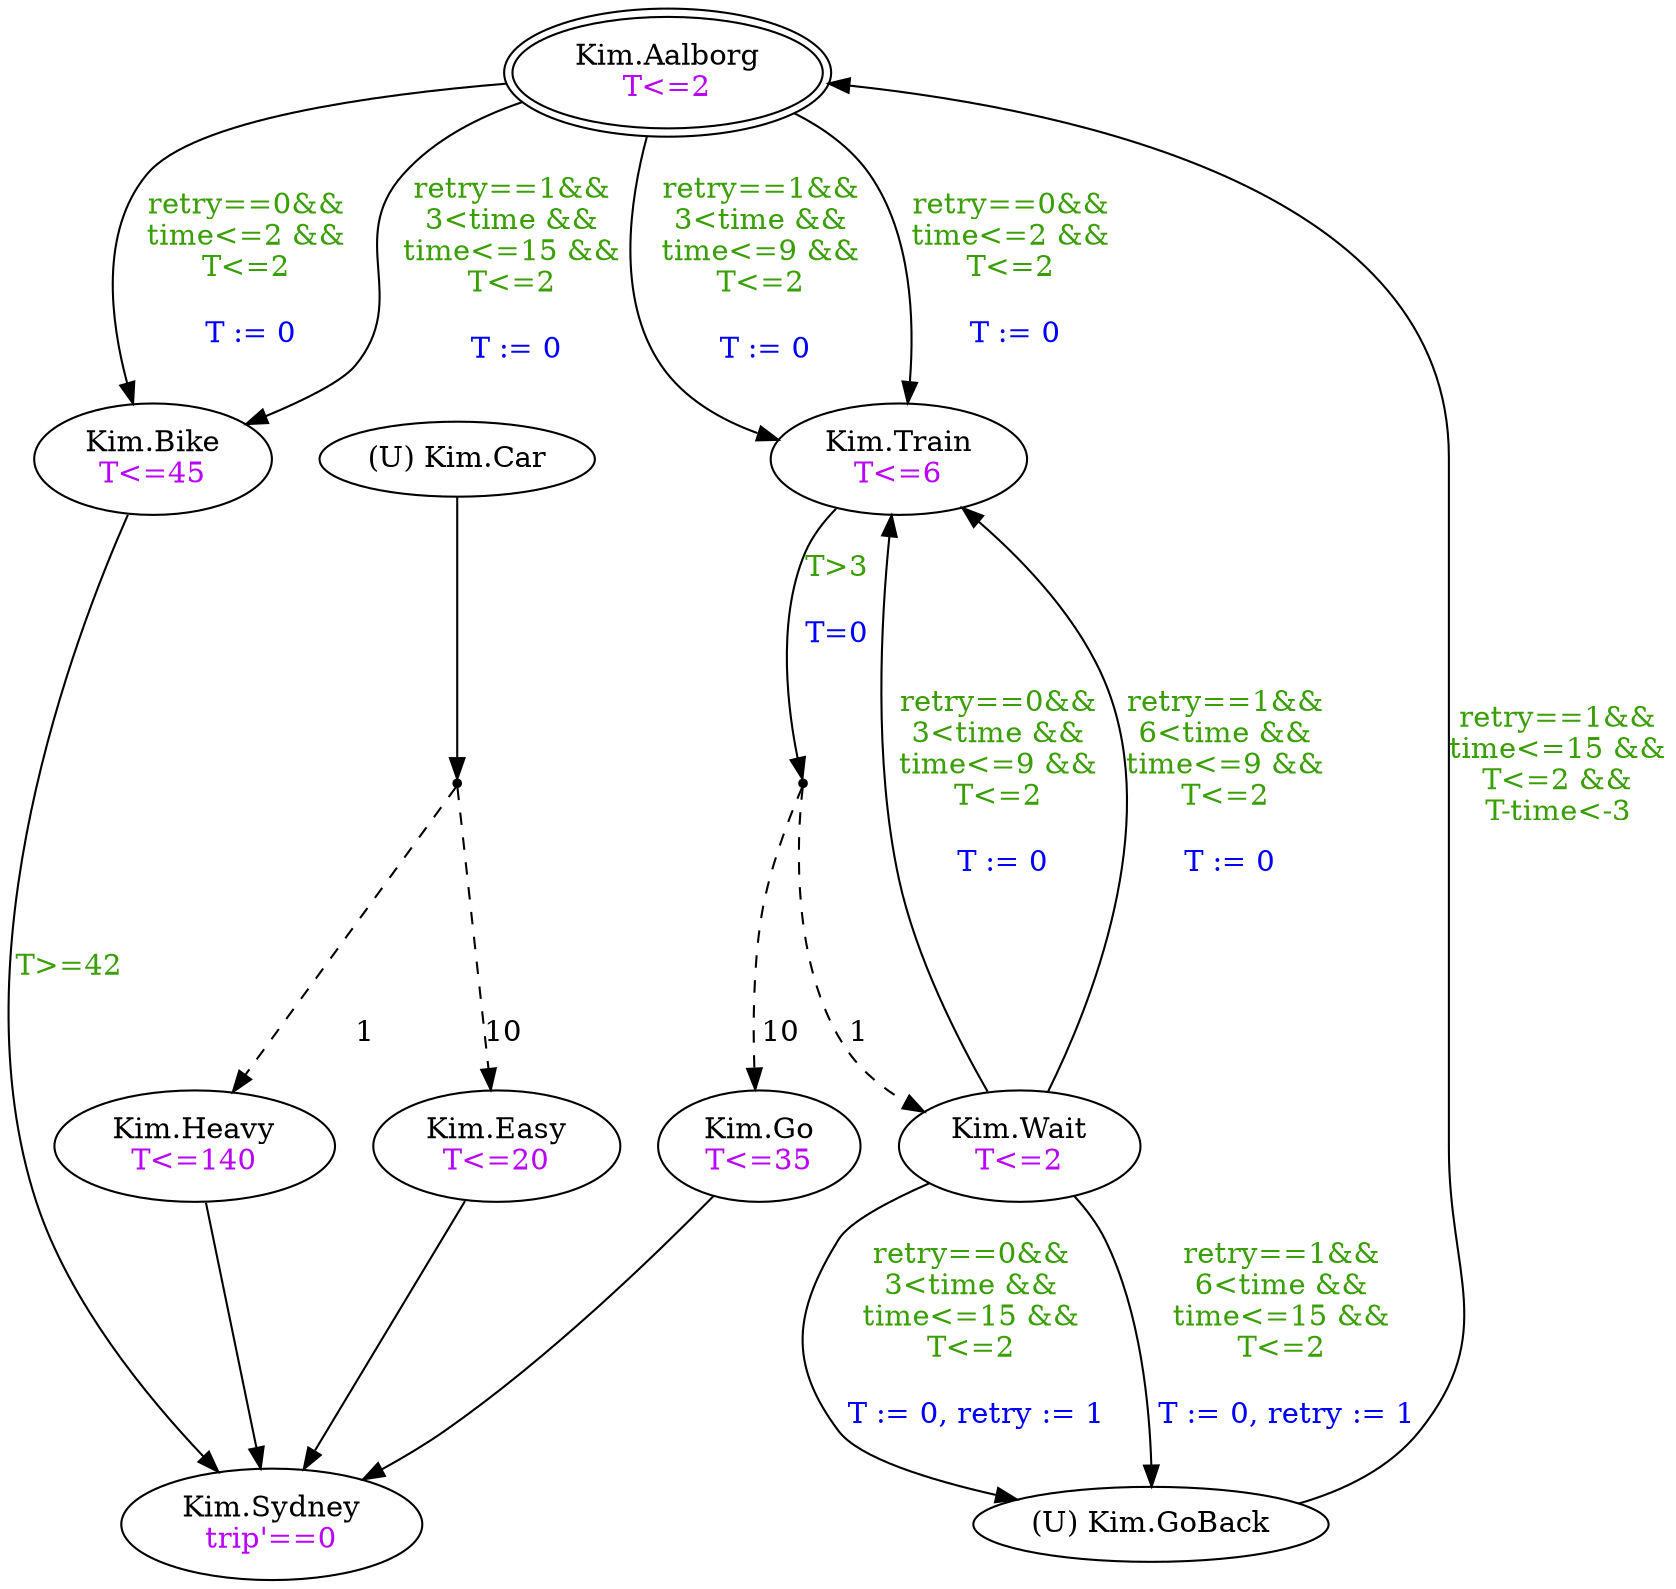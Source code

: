 digraph gosafe {
	"Kim.Aalborg" [label=<Kim.Aalborg<BR/><font color='#ba03fc'>T&lt;=2</font>> peripheries=2]
	"Kim.Bike" [label=<Kim.Bike<BR/><font color='#ba03fc'>T&lt;=45</font>>]
	"Kim.Go" [label=<Kim.Go<BR/><font color='#ba03fc'>T&lt;=35</font>>]
	"Kim.Train" [label=<Kim.Train<BR/><font color='#ba03fc'>T&lt;=6</font>>]
	"Kim.Heavy" [label=<Kim.Heavy<BR/><font color='#ba03fc'>T&lt;=140</font>>]
	"Kim.Car" [label=<(U) Kim.Car<BR/>>]
	"Kim.GoBack" [label=<(U) Kim.GoBack<BR/>>]
	"Kim.Wait" [label=<Kim.Wait<BR/><font color='#ba03fc'>T&lt;=2</font>>]
	"Kim.Sydney" [label=<Kim.Sydney<BR/><font color='#ba03fc'>trip'==0</font>>]
	"Kim.Easy" [label=<Kim.Easy<BR/><font color='#ba03fc'>T&lt;=20</font>>]
	"Kim.Easy" -> "Kim.Sydney" [label=<<BR/><BR/>>]
	"Kim.Wait" -> "Kim.Train" [label=<<font color='#3a9e05'>retry==1&amp;&amp;<BR/>6&lt;time &amp;&amp;<BR/>time&lt;=9 &amp;&amp;<BR/>T&lt;=2</font><BR/><BR/><font color='blue'> T := 0<BR/></font>>]
	"Kim.Bike" -> "Kim.Sydney" [label=<<font color='#3a9e05'>T&gt;=42</font><BR/><BR/>>]
	id10 -> "Kim.Go" [label=<<BR/><BR/><BR/>10> style=dashed]
	"Kim.Go" -> "Kim.Sydney" [label=<<BR/><BR/>>]
	id11 -> "Kim.Heavy" [label=<<BR/><BR/><BR/>1> style=dashed]
	id11 -> "Kim.Easy" [label=<<BR/><BR/><BR/>10> style=dashed]
	"Kim.Aalborg" -> "Kim.Bike" [label=<<font color='#3a9e05'>retry==1&amp;&amp;<BR/>3&lt;time &amp;&amp;<BR/>time&lt;=15 &amp;&amp;<BR/>T&lt;=2</font><BR/><BR/><font color='blue'> T := 0<BR/></font>>]
	"Kim.Aalborg" -> "Kim.Train" [label=<<font color='#3a9e05'>retry==0&amp;&amp;<BR/>time&lt;=2 &amp;&amp;<BR/>T&lt;=2</font><BR/><BR/><font color='blue'> T := 0<BR/></font>>]
	"Kim.Wait" -> "Kim.GoBack" [label=<<font color='#3a9e05'>retry==0&amp;&amp;<BR/>3&lt;time &amp;&amp;<BR/>time&lt;=15 &amp;&amp;<BR/>T&lt;=2</font><BR/><BR/><font color='blue'> T := 0, retry := 1<BR/></font>>]
	"Kim.Train" -> id10 [label=<<font color='#3a9e05'>T&gt;3</font><BR/><BR/><font color='blue'>T=0</font>>]
	id10 -> "Kim.Wait" [label=<<BR/><BR/><BR/>1> style=dashed]
	"Kim.Wait" -> "Kim.GoBack" [label=<<font color='#3a9e05'>retry==1&amp;&amp;<BR/>6&lt;time &amp;&amp;<BR/>time&lt;=15 &amp;&amp;<BR/>T&lt;=2</font><BR/><BR/><font color='blue'> T := 0, retry := 1<BR/></font>>]
	"Kim.Aalborg" -> "Kim.Train" [label=<<font color='#3a9e05'>retry==1&amp;&amp;<BR/>3&lt;time &amp;&amp;<BR/>time&lt;=9 &amp;&amp;<BR/>T&lt;=2</font><BR/><BR/><font color='blue'> T := 0<BR/></font>>]
	"Kim.Wait" -> "Kim.Train" [label=<<font color='#3a9e05'>retry==0&amp;&amp;<BR/>3&lt;time &amp;&amp;<BR/>time&lt;=9 &amp;&amp;<BR/>T&lt;=2</font><BR/><BR/><font color='blue'> T := 0<BR/></font>>]
	"Kim.Car" -> id11 [label=<<BR/><BR/>>]
	"Kim.GoBack" -> "Kim.Aalborg" [label=<<font color='#3a9e05'>retry==1&amp;&amp;<BR/>time&lt;=15 &amp;&amp;<BR/>T&lt;=2 &amp;&amp;<BR/>T-time&lt;-3</font><BR/><BR/>>]
	"Kim.Aalborg" -> "Kim.Bike" [label=<<font color='#3a9e05'>retry==0&amp;&amp;<BR/>time&lt;=2 &amp;&amp;<BR/>T&lt;=2</font><BR/><BR/><font color='blue'> T := 0<BR/></font>>]
	"Kim.Heavy" -> "Kim.Sydney" [label=<<BR/><BR/>>]
	id10 [shape=point]
	id11 [shape=point]
}
